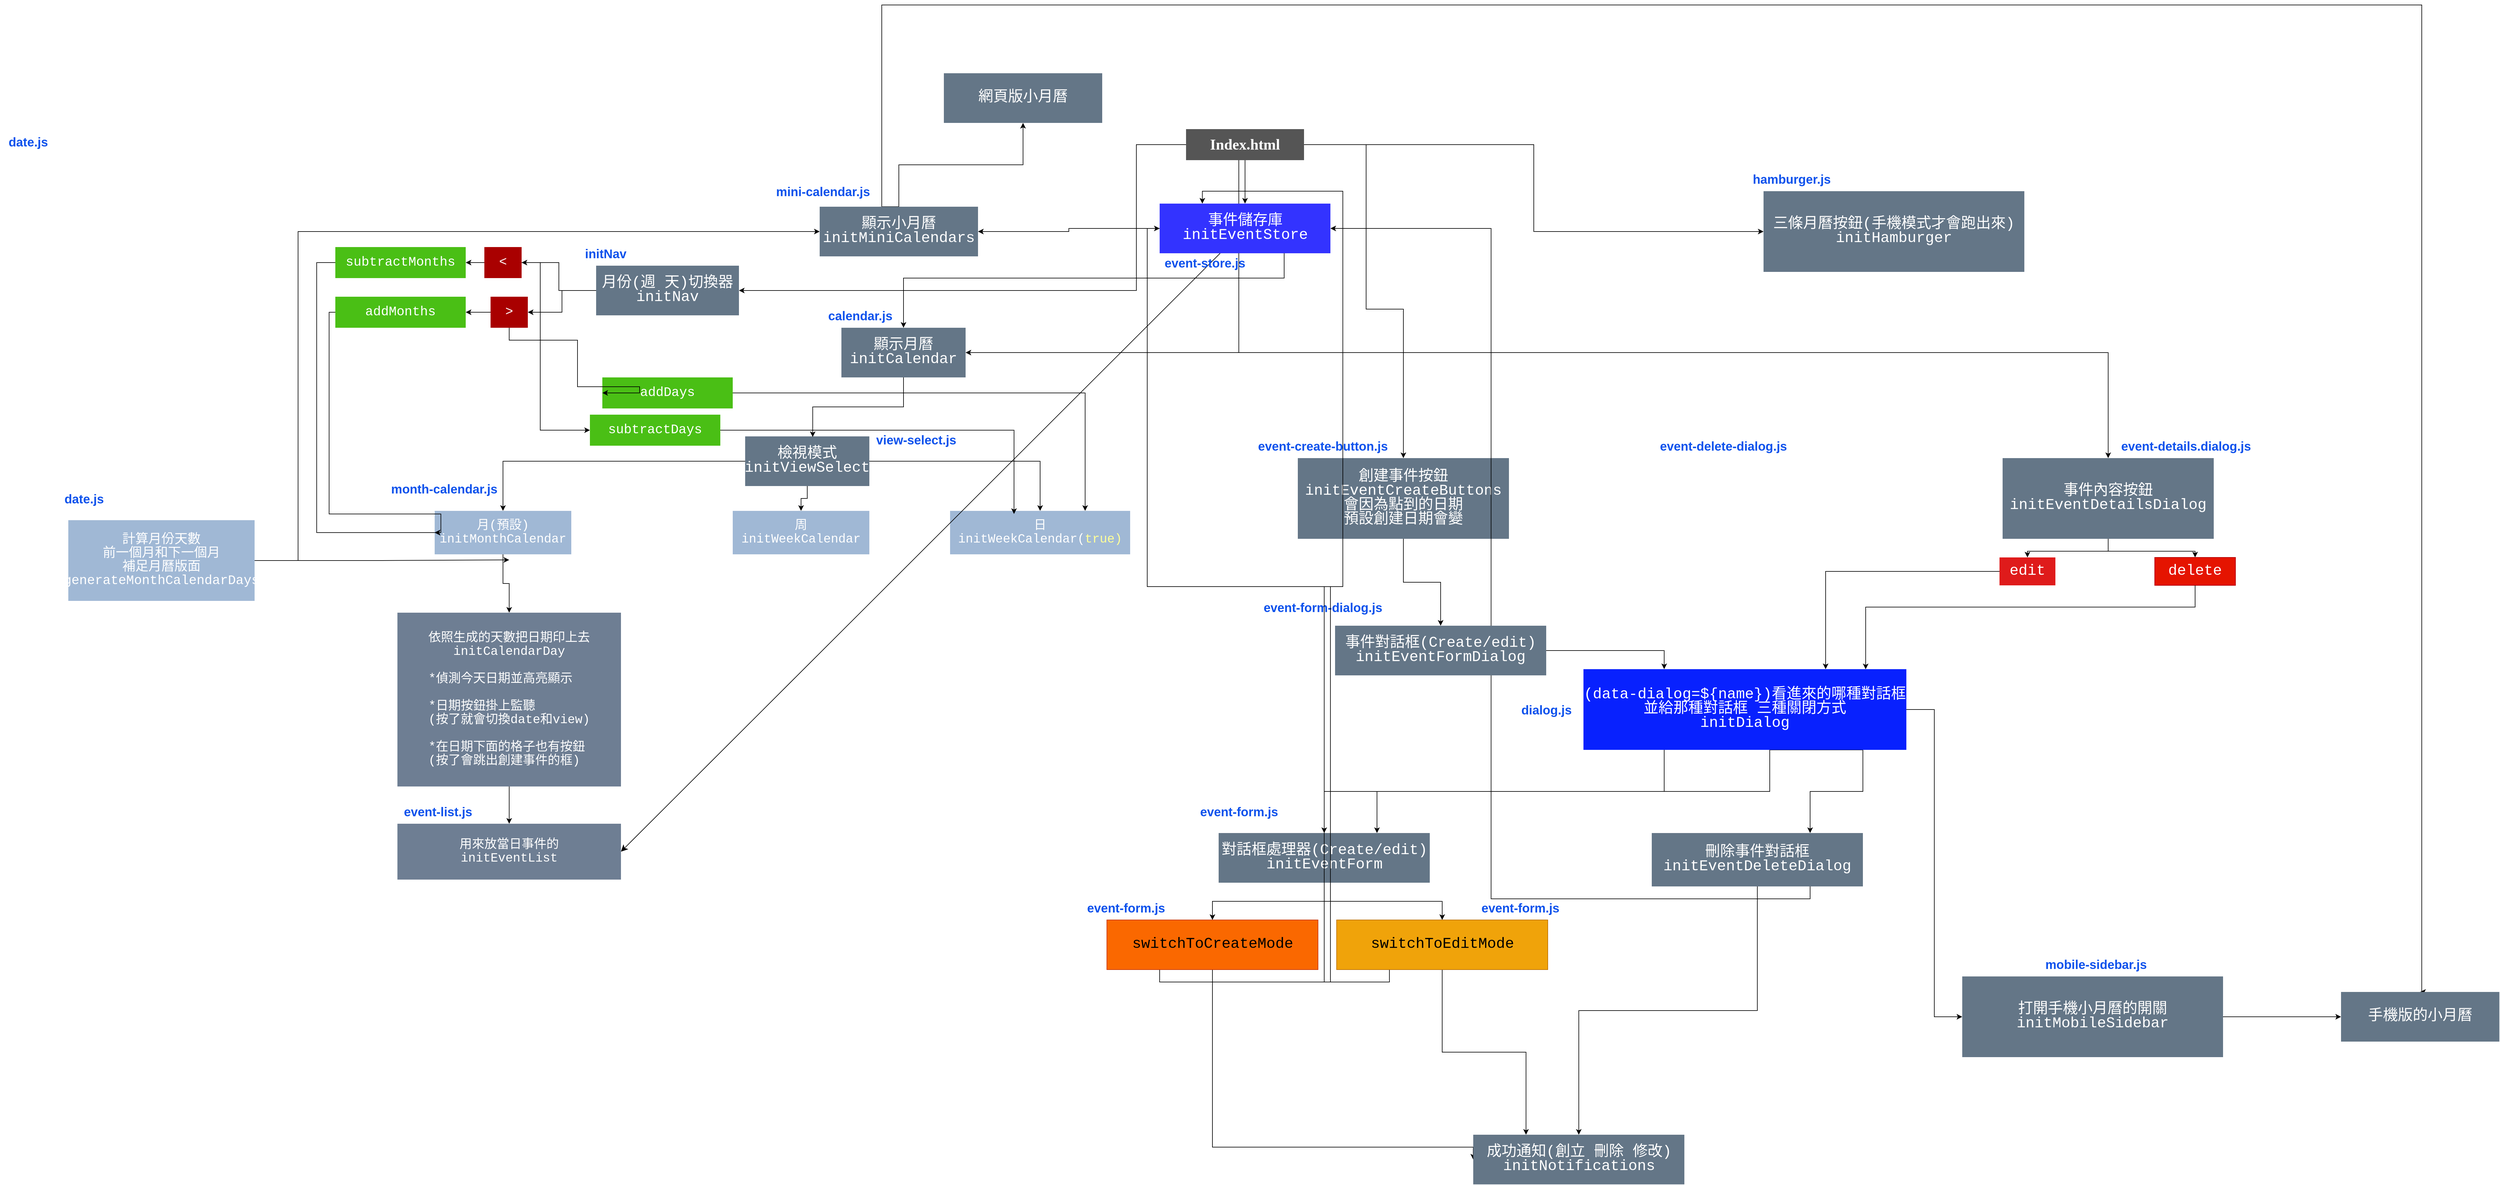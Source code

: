 <mxfile version="26.2.4">
  <diagram name="第 1 页" id="USlt-ebU2UT2KrD9safG">
    <mxGraphModel dx="7637" dy="4192" grid="1" gridSize="10" guides="1" tooltips="1" connect="1" arrows="1" fold="1" page="1" pageScale="1" pageWidth="827" pageHeight="1169" math="0" shadow="0">
      <root>
        <mxCell id="0" />
        <mxCell id="1" parent="0" />
        <mxCell id="z7_K39nhA1320Lir9eoi-64" style="edgeStyle=orthogonalEdgeStyle;rounded=0;orthogonalLoop=1;jettySize=auto;html=1;entryX=0;entryY=0.5;entryDx=0;entryDy=0;" parent="1" source="z7_K39nhA1320Lir9eoi-4" target="z7_K39nhA1320Lir9eoi-63" edge="1">
          <mxGeometry relative="1" as="geometry" />
        </mxCell>
        <mxCell id="dPhsNrsqLfpnpOiZeyZc-10" style="edgeStyle=orthogonalEdgeStyle;rounded=0;orthogonalLoop=1;jettySize=auto;html=1;entryX=1;entryY=0.5;entryDx=0;entryDy=0;" parent="1" source="z7_K39nhA1320Lir9eoi-4" target="z7_K39nhA1320Lir9eoi-5" edge="1">
          <mxGeometry relative="1" as="geometry">
            <Array as="points">
              <mxPoint x="405" y="320" />
            </Array>
          </mxGeometry>
        </mxCell>
        <mxCell id="dPhsNrsqLfpnpOiZeyZc-11" style="edgeStyle=orthogonalEdgeStyle;rounded=0;orthogonalLoop=1;jettySize=auto;html=1;entryX=0.5;entryY=0;entryDx=0;entryDy=0;" parent="1" source="z7_K39nhA1320Lir9eoi-4" target="z7_K39nhA1320Lir9eoi-32" edge="1">
          <mxGeometry relative="1" as="geometry">
            <Array as="points">
              <mxPoint x="610" y="-15" />
              <mxPoint x="610" y="250" />
              <mxPoint x="670" y="250" />
            </Array>
          </mxGeometry>
        </mxCell>
        <mxCell id="dPhsNrsqLfpnpOiZeyZc-13" style="edgeStyle=orthogonalEdgeStyle;rounded=0;orthogonalLoop=1;jettySize=auto;html=1;entryX=0.5;entryY=0;entryDx=0;entryDy=0;" parent="1" source="z7_K39nhA1320Lir9eoi-4" target="z7_K39nhA1320Lir9eoi-41" edge="1">
          <mxGeometry relative="1" as="geometry">
            <Array as="points">
              <mxPoint x="405" y="320" />
              <mxPoint x="1805" y="320" />
            </Array>
          </mxGeometry>
        </mxCell>
        <mxCell id="dPhsNrsqLfpnpOiZeyZc-17" style="edgeStyle=orthogonalEdgeStyle;rounded=0;orthogonalLoop=1;jettySize=auto;html=1;entryX=1;entryY=0.5;entryDx=0;entryDy=0;" parent="1" source="z7_K39nhA1320Lir9eoi-4" target="dPhsNrsqLfpnpOiZeyZc-15" edge="1">
          <mxGeometry relative="1" as="geometry">
            <Array as="points">
              <mxPoint x="240" y="-15" />
              <mxPoint x="240" y="220" />
            </Array>
          </mxGeometry>
        </mxCell>
        <mxCell id="dPhsNrsqLfpnpOiZeyZc-67" style="edgeStyle=orthogonalEdgeStyle;rounded=0;orthogonalLoop=1;jettySize=auto;html=1;entryX=0.5;entryY=0;entryDx=0;entryDy=0;" parent="1" source="z7_K39nhA1320Lir9eoi-4" target="dPhsNrsqLfpnpOiZeyZc-63" edge="1">
          <mxGeometry relative="1" as="geometry" />
        </mxCell>
        <mxCell id="z7_K39nhA1320Lir9eoi-4" value="&lt;h1&gt;&lt;font face=&quot;Verdana&quot;&gt;Index.html&lt;/font&gt;&lt;/h1&gt;" style="rounded=0;whiteSpace=wrap;html=1;fillColor=#555555;strokeColor=none;fontColor=#FFFFFF;" parent="1" vertex="1">
          <mxGeometry x="320" y="-40" width="190" height="50" as="geometry" />
        </mxCell>
        <mxCell id="z7_K39nhA1320Lir9eoi-5" value="&lt;div style=&quot;font-family: Consolas, &amp;quot;Courier New&amp;quot;, monospace; line-height: 19px; white-space: pre;&quot;&gt;&lt;span style=&quot;font-size: 24px;&quot;&gt;顯示月曆&lt;/span&gt;&lt;/div&gt;&lt;div style=&quot;font-family: Consolas, &amp;quot;Courier New&amp;quot;, monospace; line-height: 19px; white-space: pre;&quot;&gt;&lt;font style=&quot;color: rgb(255, 255, 255); font-size: 24px;&quot;&gt;initCalendar&lt;/font&gt;&lt;/div&gt;" style="rounded=0;whiteSpace=wrap;html=1;fillColor=#647687;strokeColor=none;fontColor=#ffffff;" parent="1" vertex="1">
          <mxGeometry x="-235" y="280" width="200" height="80" as="geometry" />
        </mxCell>
        <mxCell id="z7_K39nhA1320Lir9eoi-23" style="edgeStyle=orthogonalEdgeStyle;rounded=0;orthogonalLoop=1;jettySize=auto;html=1;entryX=0.5;entryY=0;entryDx=0;entryDy=0;" parent="1" source="z7_K39nhA1320Lir9eoi-7" target="z7_K39nhA1320Lir9eoi-21" edge="1">
          <mxGeometry relative="1" as="geometry">
            <mxPoint x="-830" y="779" as="targetPoint" />
          </mxGeometry>
        </mxCell>
        <mxCell id="z7_K39nhA1320Lir9eoi-7" value="&lt;div style=&quot;font-family: Consolas, &amp;quot;Courier New&amp;quot;, monospace; line-height: 19px; white-space: pre;&quot;&gt;&lt;font style=&quot;color: rgb(255, 255, 255); font-size: 20px;&quot;&gt;月(預設)&lt;/font&gt;&lt;/div&gt;&lt;div style=&quot;font-family: Consolas, &amp;quot;Courier New&amp;quot;, monospace; line-height: 19px; white-space: pre;&quot;&gt;&lt;div style=&quot;line-height: 19px;&quot;&gt;&lt;font style=&quot;color: rgb(255, 255, 255); font-size: 20px;&quot;&gt;initMonthCalendar&lt;/font&gt;&lt;/div&gt;&lt;/div&gt;" style="rounded=0;whiteSpace=wrap;html=1;fillColor=#A0B8D5;strokeColor=none;fontColor=#ffffff;strokeWidth=1;" parent="1" vertex="1">
          <mxGeometry x="-890" y="575" width="220" height="70" as="geometry" />
        </mxCell>
        <mxCell id="z7_K39nhA1320Lir9eoi-10" value="&lt;div style=&quot;font-family: Consolas, &amp;quot;Courier New&amp;quot;, monospace; line-height: 19px; white-space: pre;&quot;&gt;&lt;font style=&quot;font-size: 20px;&quot;&gt;周&lt;/font&gt;&lt;/div&gt;&lt;div style=&quot;font-family: Consolas, &amp;quot;Courier New&amp;quot;, monospace; line-height: 19px; white-space: pre;&quot;&gt;&lt;div style=&quot;line-height: 19px;&quot;&gt;&lt;div style=&quot;line-height: 19px;&quot;&gt;&lt;font style=&quot;color: rgb(255, 255, 255); font-size: 20px;&quot;&gt;initWeekCalendar&lt;/font&gt;&lt;/div&gt;&lt;/div&gt;&lt;/div&gt;" style="rounded=0;whiteSpace=wrap;html=1;fillColor=#A0B8D5;strokeColor=none;fontColor=#ffffff;strokeWidth=1;" parent="1" vertex="1">
          <mxGeometry x="-410" y="575" width="220" height="70" as="geometry" />
        </mxCell>
        <mxCell id="z7_K39nhA1320Lir9eoi-13" value="&lt;div style=&quot;font-family: Consolas, &amp;quot;Courier New&amp;quot;, monospace; line-height: 19px; white-space: pre;&quot;&gt;&lt;font style=&quot;font-size: 20px;&quot;&gt;日&lt;/font&gt;&lt;/div&gt;&lt;div style=&quot;font-family: Consolas, &amp;quot;Courier New&amp;quot;, monospace; line-height: 19px; white-space: pre;&quot;&gt;&lt;div style=&quot;line-height: 19px;&quot;&gt;&lt;div style=&quot;line-height: 19px;&quot;&gt;&lt;font style=&quot;font-size: 20px;&quot;&gt;&lt;font style=&quot;color: rgb(255, 255, 255);&quot;&gt;initWeekCalendar(&lt;/font&gt;&lt;font style=&quot;color: rgb(255, 255, 153);&quot;&gt;true)&lt;/font&gt;&lt;/font&gt;&lt;/div&gt;&lt;/div&gt;&lt;/div&gt;" style="rounded=0;whiteSpace=wrap;html=1;fillColor=#A0B8D5;strokeColor=none;fontColor=#ffffff;strokeWidth=1;" parent="1" vertex="1">
          <mxGeometry x="-60" y="575" width="290" height="70" as="geometry" />
        </mxCell>
        <mxCell id="z7_K39nhA1320Lir9eoi-30" style="edgeStyle=orthogonalEdgeStyle;rounded=0;orthogonalLoop=1;jettySize=auto;html=1;entryX=0.5;entryY=0;entryDx=0;entryDy=0;" parent="1" source="z7_K39nhA1320Lir9eoi-21" target="z7_K39nhA1320Lir9eoi-29" edge="1">
          <mxGeometry relative="1" as="geometry" />
        </mxCell>
        <mxCell id="z7_K39nhA1320Lir9eoi-21" value="&lt;div style=&quot;font-family: Consolas, &amp;quot;Courier New&amp;quot;, monospace; line-height: 19px; white-space: pre;&quot;&gt;&lt;div style=&quot;line-height: 19px;&quot;&gt;&lt;font style=&quot;font-size: 20px; color: rgb(255, 255, 255);&quot;&gt;依照生成的天數把日期印上去&lt;/font&gt;&lt;/div&gt;&lt;div style=&quot;line-height: 19px;&quot;&gt;&lt;div style=&quot;line-height: 19px;&quot;&gt;&lt;span&gt;&lt;font style=&quot;font-size: 20px; color: rgb(255, 255, 255);&quot;&gt;initCalendarDay&lt;/font&gt;&lt;/span&gt;&lt;/div&gt;&lt;div style=&quot;line-height: 19px;&quot;&gt;&lt;span&gt;&lt;font style=&quot;font-size: 20px; color: rgb(255, 255, 255);&quot;&gt;&lt;br&gt;&lt;/font&gt;&lt;/span&gt;&lt;/div&gt;&lt;div style=&quot;text-align: left; line-height: 19px;&quot;&gt;&lt;span&gt;&lt;font style=&quot;font-size: 20px; color: rgb(255, 255, 255);&quot;&gt;&lt;font&gt;*偵測今天日期並高亮&lt;/font&gt;&lt;span&gt;顯示&lt;/span&gt;&lt;/font&gt;&lt;/span&gt;&lt;/div&gt;&lt;div style=&quot;text-align: left; line-height: 19px;&quot;&gt;&lt;font style=&quot;font-size: 20px; color: rgb(255, 255, 255);&quot;&gt;&lt;span&gt;&lt;br&gt;&lt;/span&gt;&lt;/font&gt;&lt;/div&gt;&lt;div style=&quot;text-align: left; line-height: 19px;&quot;&gt;&lt;font style=&quot;font-size: 20px; color: rgb(255, 255, 255);&quot;&gt;&lt;span&gt;*&lt;/span&gt;日期按鈕掛上監聽&lt;/font&gt;&lt;/div&gt;&lt;div style=&quot;text-align: left; line-height: 19px;&quot;&gt;&lt;font style=&quot;font-size: 20px; color: rgb(255, 255, 255);&quot;&gt;(按了就會切換date和view)&lt;/font&gt;&lt;/div&gt;&lt;div style=&quot;text-align: left; line-height: 19px;&quot;&gt;&lt;font style=&quot;font-size: 20px; color: rgb(255, 255, 255);&quot;&gt;&lt;br&gt;&lt;/font&gt;&lt;/div&gt;&lt;div style=&quot;text-align: left; line-height: 19px;&quot;&gt;&lt;font style=&quot;font-size: 20px; color: rgb(255, 255, 255);&quot;&gt;*在日期下面的格子也有按鈕&lt;br/&gt;(按了會跳出創建事件的框)&lt;/font&gt;&lt;/div&gt;&lt;/div&gt;&lt;/div&gt;" style="rounded=0;whiteSpace=wrap;html=1;fillColor=#6E7E93;strokeColor=none;fontColor=#ffffff;strokeWidth=1;" parent="1" vertex="1">
          <mxGeometry x="-950" y="739" width="360" height="280" as="geometry" />
        </mxCell>
        <mxCell id="z7_K39nhA1320Lir9eoi-27" style="edgeStyle=orthogonalEdgeStyle;rounded=0;orthogonalLoop=1;jettySize=auto;html=1;" parent="1" source="z7_K39nhA1320Lir9eoi-24" edge="1">
          <mxGeometry relative="1" as="geometry">
            <mxPoint x="-770" y="654" as="targetPoint" />
          </mxGeometry>
        </mxCell>
        <mxCell id="z7_K39nhA1320Lir9eoi-66" style="edgeStyle=orthogonalEdgeStyle;rounded=0;orthogonalLoop=1;jettySize=auto;html=1;entryX=0;entryY=0.5;entryDx=0;entryDy=0;" parent="1" source="z7_K39nhA1320Lir9eoi-24" target="z7_K39nhA1320Lir9eoi-65" edge="1">
          <mxGeometry relative="1" as="geometry">
            <Array as="points">
              <mxPoint x="-1110" y="125" />
            </Array>
          </mxGeometry>
        </mxCell>
        <mxCell id="z7_K39nhA1320Lir9eoi-24" value="&lt;div style=&quot;line-height: 19px; white-space: pre; font-family: Consolas, &amp;quot;Courier New&amp;quot;, monospace;&quot;&gt;&lt;font style=&quot;font-size: 21px;&quot;&gt;計算月份天數&lt;/font&gt;&lt;/div&gt;&lt;div style=&quot;line-height: 19px; white-space: pre; font-family: Consolas, &amp;quot;Courier New&amp;quot;, monospace;&quot;&gt;&lt;font style=&quot;font-size: 21px;&quot;&gt;前一個月和下一個月&lt;/font&gt;&lt;/div&gt;&lt;div style=&quot;line-height: 19px; white-space: pre; font-family: Consolas, &amp;quot;Courier New&amp;quot;, monospace;&quot;&gt;&lt;font style=&quot;font-size: 21px;&quot;&gt;補足月曆版面&lt;/font&gt;&lt;/div&gt;&lt;div style=&quot;line-height: 19px;&quot;&gt;&lt;div style=&quot;line-height: 19px;&quot;&gt;&lt;font style=&quot;font-size: 21px;&quot; face=&quot;Consolas, Courier New, monospace&quot;&gt;&lt;span style=&quot;white-space: pre;&quot;&gt;generateMonthCalendarDays&lt;/span&gt;&lt;/font&gt;&lt;/div&gt;&lt;/div&gt;" style="rounded=0;whiteSpace=wrap;html=1;fillColor=#A0B8D5;strokeColor=none;fontColor=#ffffff;strokeWidth=1;" parent="1" vertex="1">
          <mxGeometry x="-1480" y="590" width="300" height="130" as="geometry" />
        </mxCell>
        <mxCell id="z7_K39nhA1320Lir9eoi-25" value="&lt;span style=&quot;font-size: 20px;&quot;&gt;&lt;b&gt;calendar.js&lt;/b&gt;&lt;/span&gt;" style="text;html=1;align=center;verticalAlign=middle;resizable=0;points=[];autosize=1;strokeColor=none;fillColor=none;fontColor=#0E52EC;" parent="1" vertex="1">
          <mxGeometry x="-270" y="240" width="130" height="40" as="geometry" />
        </mxCell>
        <mxCell id="z7_K39nhA1320Lir9eoi-26" value="&lt;span style=&quot;font-size: 20px;&quot;&gt;&lt;b&gt;month-calendar.js&lt;/b&gt;&lt;/span&gt;" style="text;html=1;align=center;verticalAlign=middle;resizable=0;points=[];autosize=1;strokeColor=none;fillColor=none;fontColor=#0E52EC;" parent="1" vertex="1">
          <mxGeometry x="-970" y="519" width="190" height="40" as="geometry" />
        </mxCell>
        <mxCell id="z7_K39nhA1320Lir9eoi-28" value="&lt;span style=&quot;font-size: 20px;&quot;&gt;&lt;b&gt;date.js&lt;/b&gt;&lt;/span&gt;" style="text;html=1;align=center;verticalAlign=middle;resizable=0;points=[];autosize=1;strokeColor=none;fillColor=none;fontColor=#0E52EC;" parent="1" vertex="1">
          <mxGeometry x="-1500" y="535" width="90" height="40" as="geometry" />
        </mxCell>
        <mxCell id="z7_K39nhA1320Lir9eoi-29" value="&lt;div style=&quot;line-height: 19px;&quot;&gt;&lt;div style=&quot;line-height: 19px;&quot;&gt;&lt;font face=&quot;Consolas, Courier New, monospace&quot;&gt;&lt;span style=&quot;font-size: 20px; white-space: pre;&quot;&gt;用來放當日事件的&lt;/span&gt;&lt;/font&gt;&lt;/div&gt;&lt;div style=&quot;line-height: 19px;&quot;&gt;&lt;font face=&quot;Consolas, Courier New, monospace&quot;&gt;&lt;span style=&quot;font-size: 20px; white-space: pre;&quot;&gt;initEventList&lt;/span&gt;&lt;/font&gt;&lt;/div&gt;&lt;/div&gt;" style="rounded=0;whiteSpace=wrap;html=1;fillColor=#6E7E93;strokeColor=none;fontColor=#ffffff;strokeWidth=1;" parent="1" vertex="1">
          <mxGeometry x="-950" y="1079" width="360" height="90" as="geometry" />
        </mxCell>
        <mxCell id="z7_K39nhA1320Lir9eoi-31" value="&lt;span style=&quot;font-size: 20px;&quot;&gt;&lt;b&gt;event-list.js&lt;/b&gt;&lt;/span&gt;" style="text;html=1;align=center;verticalAlign=middle;resizable=0;points=[];autosize=1;strokeColor=none;fillColor=none;fontColor=#0E52EC;" parent="1" vertex="1">
          <mxGeometry x="-950" y="1039" width="130" height="40" as="geometry" />
        </mxCell>
        <mxCell id="dPhsNrsqLfpnpOiZeyZc-50" style="edgeStyle=orthogonalEdgeStyle;rounded=0;orthogonalLoop=1;jettySize=auto;html=1;entryX=0.5;entryY=0;entryDx=0;entryDy=0;" parent="1" source="z7_K39nhA1320Lir9eoi-32" target="z7_K39nhA1320Lir9eoi-44" edge="1">
          <mxGeometry relative="1" as="geometry" />
        </mxCell>
        <mxCell id="z7_K39nhA1320Lir9eoi-32" value="&lt;div style=&quot;font-family: Consolas, &amp;quot;Courier New&amp;quot;, monospace; line-height: 19px; white-space: pre;&quot;&gt;&lt;span style=&quot;font-size: 24px;&quot;&gt;創建事件按鈕&lt;/span&gt;&lt;/div&gt;&lt;div style=&quot;font-family: Consolas, &amp;quot;Courier New&amp;quot;, monospace; line-height: 19px; white-space: pre;&quot;&gt;&lt;font style=&quot;color: rgb(255, 255, 255); font-size: 24px;&quot;&gt;initEventCreateButtons&lt;/font&gt;&lt;/div&gt;&lt;div style=&quot;font-family: Consolas, &amp;quot;Courier New&amp;quot;, monospace; line-height: 19px; white-space: pre;&quot;&gt;&lt;span style=&quot;font-size: 24px;&quot;&gt;會因為點到的日期&lt;/span&gt;&lt;/div&gt;&lt;div style=&quot;font-family: Consolas, &amp;quot;Courier New&amp;quot;, monospace; line-height: 19px; white-space: pre;&quot;&gt;&lt;span style=&quot;font-size: 24px;&quot;&gt;預設創建日期會變&lt;/span&gt;&lt;/div&gt;" style="rounded=0;whiteSpace=wrap;html=1;fillColor=#647687;strokeColor=none;fontColor=#ffffff;" parent="1" vertex="1">
          <mxGeometry x="500" y="490" width="340" height="130" as="geometry" />
        </mxCell>
        <mxCell id="dPhsNrsqLfpnpOiZeyZc-60" style="edgeStyle=orthogonalEdgeStyle;rounded=0;orthogonalLoop=1;jettySize=auto;html=1;entryX=0.5;entryY=0;entryDx=0;entryDy=0;" parent="1" source="z7_K39nhA1320Lir9eoi-34" target="dPhsNrsqLfpnpOiZeyZc-39" edge="1">
          <mxGeometry relative="1" as="geometry" />
        </mxCell>
        <mxCell id="dPhsNrsqLfpnpOiZeyZc-64" style="edgeStyle=orthogonalEdgeStyle;rounded=0;orthogonalLoop=1;jettySize=auto;html=1;exitX=0.75;exitY=1;exitDx=0;exitDy=0;entryX=1;entryY=0.5;entryDx=0;entryDy=0;" parent="1" source="z7_K39nhA1320Lir9eoi-34" target="dPhsNrsqLfpnpOiZeyZc-63" edge="1">
          <mxGeometry relative="1" as="geometry" />
        </mxCell>
        <mxCell id="z7_K39nhA1320Lir9eoi-34" value="&lt;div style=&quot;font-family: Consolas, &amp;quot;Courier New&amp;quot;, monospace; line-height: 19px; white-space: pre;&quot;&gt;&lt;span style=&quot;font-size: 24px;&quot;&gt;刪除事件對話框&lt;/span&gt;&lt;/div&gt;&lt;div style=&quot;font-family: Consolas, &amp;quot;Courier New&amp;quot;, monospace; line-height: 19px; white-space: pre;&quot;&gt;&lt;font style=&quot;color: rgb(255, 255, 255); font-size: 24px;&quot;&gt;initEventDeleteDialog&lt;/font&gt;&lt;/div&gt;" style="rounded=0;whiteSpace=wrap;html=1;fillColor=#647687;strokeColor=none;fontColor=#ffffff;" parent="1" vertex="1">
          <mxGeometry x="1070" y="1094" width="340" height="86" as="geometry" />
        </mxCell>
        <mxCell id="dPhsNrsqLfpnpOiZeyZc-8" style="edgeStyle=orthogonalEdgeStyle;rounded=0;orthogonalLoop=1;jettySize=auto;html=1;entryX=0;entryY=0.5;entryDx=0;entryDy=0;" parent="1" source="z7_K39nhA1320Lir9eoi-37" target="dPhsNrsqLfpnpOiZeyZc-7" edge="1">
          <mxGeometry relative="1" as="geometry" />
        </mxCell>
        <mxCell id="dPhsNrsqLfpnpOiZeyZc-52" style="edgeStyle=orthogonalEdgeStyle;rounded=0;orthogonalLoop=1;jettySize=auto;html=1;exitX=0.25;exitY=1;exitDx=0;exitDy=0;entryX=0.5;entryY=0;entryDx=0;entryDy=0;" parent="1" source="z7_K39nhA1320Lir9eoi-37" target="z7_K39nhA1320Lir9eoi-54" edge="1">
          <mxGeometry relative="1" as="geometry" />
        </mxCell>
        <mxCell id="dPhsNrsqLfpnpOiZeyZc-58" style="edgeStyle=orthogonalEdgeStyle;rounded=0;orthogonalLoop=1;jettySize=auto;html=1;exitX=0.75;exitY=1;exitDx=0;exitDy=0;entryX=0.75;entryY=0;entryDx=0;entryDy=0;" parent="1" source="z7_K39nhA1320Lir9eoi-37" target="z7_K39nhA1320Lir9eoi-34" edge="1">
          <mxGeometry relative="1" as="geometry">
            <Array as="points">
              <mxPoint x="1410" y="960" />
              <mxPoint x="1410" y="1027" />
              <mxPoint x="1325" y="1027" />
            </Array>
          </mxGeometry>
        </mxCell>
        <mxCell id="dPhsNrsqLfpnpOiZeyZc-59" style="edgeStyle=orthogonalEdgeStyle;rounded=0;orthogonalLoop=1;jettySize=auto;html=1;exitX=0.75;exitY=1;exitDx=0;exitDy=0;entryX=0.75;entryY=0;entryDx=0;entryDy=0;" parent="1" source="z7_K39nhA1320Lir9eoi-37" target="z7_K39nhA1320Lir9eoi-54" edge="1">
          <mxGeometry relative="1" as="geometry">
            <Array as="points">
              <mxPoint x="1260" y="960" />
              <mxPoint x="1260" y="1027" />
              <mxPoint x="628" y="1027" />
            </Array>
          </mxGeometry>
        </mxCell>
        <mxCell id="z7_K39nhA1320Lir9eoi-37" value="&lt;div style=&quot;line-height: 19px;&quot;&gt;&lt;font face=&quot;Consolas, Courier New, monospace&quot;&gt;&lt;span style=&quot;font-size: 24px; white-space: pre;&quot;&gt;(data-dialog=${name})看進來的哪種對話框&lt;/span&gt;&lt;/font&gt;&lt;br&gt;&lt;font face=&quot;Consolas, Courier New, monospace&quot;&gt;&lt;span style=&quot;font-size: 24px; white-space: pre;&quot;&gt;並給那種對話框 三種關閉方式&lt;/span&gt;&lt;/font&gt;&lt;/div&gt;&lt;div style=&quot;font-family: Consolas, &amp;quot;Courier New&amp;quot;, monospace; line-height: 19px; white-space: pre;&quot;&gt;&lt;font style=&quot;color: rgb(255, 255, 255); font-size: 24px;&quot;&gt;initDialog&lt;/font&gt;&lt;/div&gt;" style="rounded=0;whiteSpace=wrap;html=1;fillColor=#0821FE;strokeColor=none;fontColor=#ffffff;" parent="1" vertex="1">
          <mxGeometry x="960" y="830" width="520" height="130" as="geometry" />
        </mxCell>
        <mxCell id="z7_K39nhA1320Lir9eoi-38" value="&lt;span style=&quot;font-size: 20px;&quot;&gt;&lt;b&gt;dialog.js&lt;/b&gt;&lt;/span&gt;" style="text;html=1;align=center;verticalAlign=middle;resizable=0;points=[];autosize=1;strokeColor=none;fillColor=none;fontColor=#0E52EC;" parent="1" vertex="1">
          <mxGeometry x="850" y="875" width="100" height="40" as="geometry" />
        </mxCell>
        <mxCell id="z7_K39nhA1320Lir9eoi-39" value="&lt;span style=&quot;font-size: 20px;&quot;&gt;&lt;b&gt;event-delete-dialog.js&lt;/b&gt;&lt;/span&gt;" style="text;html=1;align=center;verticalAlign=middle;resizable=0;points=[];autosize=1;strokeColor=none;fillColor=none;fontColor=#0E52EC;" parent="1" vertex="1">
          <mxGeometry x="1070" y="450" width="230" height="40" as="geometry" />
        </mxCell>
        <mxCell id="z7_K39nhA1320Lir9eoi-40" value="&lt;span style=&quot;font-size: 20px;&quot;&gt;&lt;b&gt;event-create-button.js&lt;/b&gt;&lt;/span&gt;" style="text;html=1;align=center;verticalAlign=middle;resizable=0;points=[];autosize=1;strokeColor=none;fillColor=none;fontColor=#0E52EC;" parent="1" vertex="1">
          <mxGeometry x="425" y="450" width="230" height="40" as="geometry" />
        </mxCell>
        <mxCell id="z7_K39nhA1320Lir9eoi-50" style="edgeStyle=orthogonalEdgeStyle;rounded=0;orthogonalLoop=1;jettySize=auto;html=1;entryX=0.5;entryY=0;entryDx=0;entryDy=0;" parent="1" source="z7_K39nhA1320Lir9eoi-41" target="z7_K39nhA1320Lir9eoi-48" edge="1">
          <mxGeometry relative="1" as="geometry">
            <mxPoint x="1530" y="650" as="targetPoint" />
          </mxGeometry>
        </mxCell>
        <mxCell id="z7_K39nhA1320Lir9eoi-51" style="edgeStyle=orthogonalEdgeStyle;rounded=0;orthogonalLoop=1;jettySize=auto;html=1;entryX=0.5;entryY=0;entryDx=0;entryDy=0;" parent="1" source="z7_K39nhA1320Lir9eoi-41" target="z7_K39nhA1320Lir9eoi-49" edge="1">
          <mxGeometry relative="1" as="geometry" />
        </mxCell>
        <mxCell id="z7_K39nhA1320Lir9eoi-41" value="&lt;div style=&quot;font-family: Consolas, &amp;quot;Courier New&amp;quot;, monospace; line-height: 19px; white-space: pre;&quot;&gt;&lt;span style=&quot;font-size: 24px;&quot;&gt;事件內容按鈕&lt;/span&gt;&lt;/div&gt;&lt;div style=&quot;font-family: Consolas, &amp;quot;Courier New&amp;quot;, monospace; line-height: 19px; white-space: pre;&quot;&gt;&lt;font style=&quot;color: rgb(255, 255, 255); font-size: 24px;&quot;&gt;initEventDetailsDialog&lt;/font&gt;&lt;/div&gt;" style="rounded=0;whiteSpace=wrap;html=1;fillColor=#647687;strokeColor=none;fontColor=#ffffff;" parent="1" vertex="1">
          <mxGeometry x="1635" y="490" width="340" height="130" as="geometry" />
        </mxCell>
        <mxCell id="z7_K39nhA1320Lir9eoi-42" value="&lt;span style=&quot;font-size: 20px;&quot;&gt;&lt;b&gt;event-details.dialog.js&lt;/b&gt;&lt;/span&gt;" style="text;html=1;align=center;verticalAlign=middle;resizable=0;points=[];autosize=1;strokeColor=none;fillColor=none;fontColor=#0E52EC;" parent="1" vertex="1">
          <mxGeometry x="1815" y="450" width="230" height="40" as="geometry" />
        </mxCell>
        <mxCell id="z7_K39nhA1320Lir9eoi-46" value="&lt;span style=&quot;font-size: 20px;&quot;&gt;&lt;b&gt;event-form-dialog.js&lt;/b&gt;&lt;/span&gt;" style="text;html=1;align=center;verticalAlign=middle;resizable=0;points=[];autosize=1;strokeColor=none;fillColor=none;fontColor=#0E52EC;" parent="1" vertex="1">
          <mxGeometry x="435" y="710" width="210" height="40" as="geometry" />
        </mxCell>
        <mxCell id="dPhsNrsqLfpnpOiZeyZc-54" style="edgeStyle=orthogonalEdgeStyle;rounded=0;orthogonalLoop=1;jettySize=auto;html=1;entryX=0.75;entryY=0;entryDx=0;entryDy=0;" parent="1" source="z7_K39nhA1320Lir9eoi-48" target="z7_K39nhA1320Lir9eoi-37" edge="1">
          <mxGeometry relative="1" as="geometry" />
        </mxCell>
        <mxCell id="z7_K39nhA1320Lir9eoi-48" value="&lt;div style=&quot;font-family: Consolas, &amp;quot;Courier New&amp;quot;, monospace; line-height: 19px; white-space: pre;&quot;&gt;&lt;span style=&quot;font-size: 24px;&quot;&gt;edit&lt;/span&gt;&lt;/div&gt;" style="rounded=0;whiteSpace=wrap;html=1;fillColor=#DF1B1B;strokeColor=none;fontColor=#ffffff;" parent="1" vertex="1">
          <mxGeometry x="1630" y="650" width="90" height="45" as="geometry" />
        </mxCell>
        <mxCell id="z7_K39nhA1320Lir9eoi-49" value="&lt;div style=&quot;font-family: Consolas, &amp;quot;Courier New&amp;quot;, monospace; line-height: 19px; white-space: pre;&quot;&gt;&lt;span style=&quot;font-size: 24px;&quot;&gt;delete&lt;/span&gt;&lt;/div&gt;" style="rounded=0;whiteSpace=wrap;html=1;fillColor=#e51400;strokeColor=#B20000;fontColor=#ffffff;" parent="1" vertex="1">
          <mxGeometry x="1880" y="650" width="130" height="45" as="geometry" />
        </mxCell>
        <mxCell id="z7_K39nhA1320Lir9eoi-59" style="edgeStyle=orthogonalEdgeStyle;rounded=0;orthogonalLoop=1;jettySize=auto;html=1;entryX=0.5;entryY=0;entryDx=0;entryDy=0;" parent="1" source="z7_K39nhA1320Lir9eoi-54" target="z7_K39nhA1320Lir9eoi-57" edge="1">
          <mxGeometry relative="1" as="geometry" />
        </mxCell>
        <mxCell id="z7_K39nhA1320Lir9eoi-60" style="edgeStyle=orthogonalEdgeStyle;rounded=0;orthogonalLoop=1;jettySize=auto;html=1;entryX=0.5;entryY=0;entryDx=0;entryDy=0;" parent="1" source="z7_K39nhA1320Lir9eoi-54" target="z7_K39nhA1320Lir9eoi-58" edge="1">
          <mxGeometry relative="1" as="geometry" />
        </mxCell>
        <mxCell id="z7_K39nhA1320Lir9eoi-54" value="&lt;div style=&quot;font-family: Consolas, &amp;quot;Courier New&amp;quot;, monospace; line-height: 19px; white-space: pre;&quot;&gt;&lt;span style=&quot;font-size: 24px;&quot;&gt;對話框處理器&lt;/span&gt;&lt;span style=&quot;font-size: 24px; background-color: transparent; color: light-dark(rgb(255, 255, 255), rgb(18, 18, 18));&quot;&gt;(Create/edit)&lt;/span&gt;&lt;/div&gt;&lt;div style=&quot;font-family: Consolas, &amp;quot;Courier New&amp;quot;, monospace; line-height: 19px; white-space: pre;&quot;&gt;&lt;font style=&quot;color: rgb(255, 255, 255); font-size: 24px;&quot;&gt;initEventForm&lt;/font&gt;&lt;/div&gt;" style="rounded=0;whiteSpace=wrap;html=1;fillColor=#647687;strokeColor=none;fontColor=#ffffff;" parent="1" vertex="1">
          <mxGeometry x="372.5" y="1094" width="340" height="80" as="geometry" />
        </mxCell>
        <mxCell id="z7_K39nhA1320Lir9eoi-55" value="&lt;span style=&quot;font-size: 20px;&quot;&gt;&lt;b&gt;event-form.js&lt;/b&gt;&lt;/span&gt;" style="text;html=1;align=center;verticalAlign=middle;resizable=0;points=[];autosize=1;strokeColor=none;fillColor=none;fontColor=#0E52EC;" parent="1" vertex="1">
          <mxGeometry x="330" y="1039" width="150" height="40" as="geometry" />
        </mxCell>
        <mxCell id="dPhsNrsqLfpnpOiZeyZc-62" style="edgeStyle=orthogonalEdgeStyle;rounded=0;orthogonalLoop=1;jettySize=auto;html=1;entryX=0;entryY=0.5;entryDx=0;entryDy=0;" parent="1" source="z7_K39nhA1320Lir9eoi-57" target="dPhsNrsqLfpnpOiZeyZc-39" edge="1">
          <mxGeometry relative="1" as="geometry">
            <Array as="points">
              <mxPoint x="362" y="1600" />
            </Array>
          </mxGeometry>
        </mxCell>
        <mxCell id="dPhsNrsqLfpnpOiZeyZc-65" style="edgeStyle=orthogonalEdgeStyle;rounded=0;orthogonalLoop=1;jettySize=auto;html=1;exitX=0.25;exitY=1;exitDx=0;exitDy=0;entryX=0;entryY=0.5;entryDx=0;entryDy=0;" parent="1" source="z7_K39nhA1320Lir9eoi-57" target="dPhsNrsqLfpnpOiZeyZc-63" edge="1">
          <mxGeometry relative="1" as="geometry" />
        </mxCell>
        <mxCell id="z7_K39nhA1320Lir9eoi-57" value="&lt;div style=&quot;line-height: 19px;&quot;&gt;&lt;font face=&quot;Consolas, Courier New, monospace&quot;&gt;&lt;span style=&quot;font-size: 24px; white-space: pre;&quot;&gt;switchToCreateMode&lt;/span&gt;&lt;/font&gt;&lt;/div&gt;" style="rounded=0;whiteSpace=wrap;html=1;fillColor=#fa6800;strokeColor=#C73500;fontColor=#000000;" parent="1" vertex="1">
          <mxGeometry x="192.5" y="1234" width="340" height="80" as="geometry" />
        </mxCell>
        <mxCell id="dPhsNrsqLfpnpOiZeyZc-61" style="edgeStyle=orthogonalEdgeStyle;rounded=0;orthogonalLoop=1;jettySize=auto;html=1;entryX=0.25;entryY=0;entryDx=0;entryDy=0;" parent="1" source="z7_K39nhA1320Lir9eoi-58" target="dPhsNrsqLfpnpOiZeyZc-39" edge="1">
          <mxGeometry relative="1" as="geometry" />
        </mxCell>
        <mxCell id="dPhsNrsqLfpnpOiZeyZc-66" style="edgeStyle=orthogonalEdgeStyle;rounded=0;orthogonalLoop=1;jettySize=auto;html=1;exitX=0.25;exitY=1;exitDx=0;exitDy=0;entryX=0.25;entryY=0;entryDx=0;entryDy=0;" parent="1" source="z7_K39nhA1320Lir9eoi-58" target="dPhsNrsqLfpnpOiZeyZc-63" edge="1">
          <mxGeometry relative="1" as="geometry" />
        </mxCell>
        <mxCell id="z7_K39nhA1320Lir9eoi-58" value="&lt;div style=&quot;line-height: 19px;&quot;&gt;&lt;font face=&quot;Consolas, Courier New, monospace&quot;&gt;&lt;span style=&quot;font-size: 24px; white-space: pre;&quot;&gt;switchToEditMode&lt;/span&gt;&lt;/font&gt;&lt;/div&gt;" style="rounded=0;whiteSpace=wrap;html=1;fillColor=#f0a30a;strokeColor=#BD7000;fontColor=#000000;" parent="1" vertex="1">
          <mxGeometry x="562.5" y="1234" width="340" height="80" as="geometry" />
        </mxCell>
        <mxCell id="z7_K39nhA1320Lir9eoi-61" value="&lt;span style=&quot;font-size: 20px;&quot;&gt;&lt;b&gt;event-form.js&lt;/b&gt;&lt;/span&gt;" style="text;html=1;align=center;verticalAlign=middle;resizable=0;points=[];autosize=1;strokeColor=none;fillColor=none;fontColor=#0E52EC;" parent="1" vertex="1">
          <mxGeometry x="147.5" y="1194" width="150" height="40" as="geometry" />
        </mxCell>
        <mxCell id="z7_K39nhA1320Lir9eoi-62" value="&lt;span style=&quot;font-size: 20px;&quot;&gt;&lt;b&gt;event-form.js&lt;/b&gt;&lt;/span&gt;" style="text;html=1;align=center;verticalAlign=middle;resizable=0;points=[];autosize=1;strokeColor=none;fillColor=none;fontColor=#0E52EC;" parent="1" vertex="1">
          <mxGeometry x="782.5" y="1194" width="150" height="40" as="geometry" />
        </mxCell>
        <mxCell id="z7_K39nhA1320Lir9eoi-63" value="&lt;div style=&quot;font-family: Consolas, &amp;quot;Courier New&amp;quot;, monospace; line-height: 19px; white-space: pre;&quot;&gt;&lt;span style=&quot;font-size: 24px;&quot;&gt;三條月曆按鈕(手機模式才會跑出來)&lt;/span&gt;&lt;/div&gt;&lt;div style=&quot;font-family: Consolas, &amp;quot;Courier New&amp;quot;, monospace; line-height: 19px; white-space: pre;&quot;&gt;&lt;font style=&quot;color: rgb(255, 255, 255); font-size: 24px;&quot;&gt;initHamburger&lt;/font&gt;&lt;/div&gt;" style="rounded=0;whiteSpace=wrap;html=1;fillColor=#647687;strokeColor=none;fontColor=#ffffff;" parent="1" vertex="1">
          <mxGeometry x="1250" y="60" width="420" height="130" as="geometry" />
        </mxCell>
        <mxCell id="dPhsNrsqLfpnpOiZeyZc-2" style="edgeStyle=orthogonalEdgeStyle;rounded=0;orthogonalLoop=1;jettySize=auto;html=1;entryX=0.5;entryY=0;entryDx=0;entryDy=0;exitX=0.5;exitY=0;exitDx=0;exitDy=0;" parent="1" source="z7_K39nhA1320Lir9eoi-65" target="dPhsNrsqLfpnpOiZeyZc-1" edge="1">
          <mxGeometry relative="1" as="geometry">
            <mxPoint x="110.005" y="85" as="sourcePoint" />
            <mxPoint x="2090.05" y="1220" as="targetPoint" />
            <Array as="points">
              <mxPoint x="-170" y="85" />
              <mxPoint x="-170" y="-240" />
              <mxPoint x="2310" y="-240" />
              <mxPoint x="2310" y="1350" />
            </Array>
          </mxGeometry>
        </mxCell>
        <mxCell id="dPhsNrsqLfpnpOiZeyZc-4" style="edgeStyle=orthogonalEdgeStyle;rounded=0;orthogonalLoop=1;jettySize=auto;html=1;entryX=0.5;entryY=1;entryDx=0;entryDy=0;" parent="1" source="z7_K39nhA1320Lir9eoi-65" target="dPhsNrsqLfpnpOiZeyZc-3" edge="1">
          <mxGeometry relative="1" as="geometry" />
        </mxCell>
        <mxCell id="z7_K39nhA1320Lir9eoi-65" value="&lt;div style=&quot;font-family: Consolas, &amp;quot;Courier New&amp;quot;, monospace; line-height: 19px; white-space: pre;&quot;&gt;&lt;span style=&quot;font-size: 24px;&quot;&gt;顯示小月曆&lt;/span&gt;&lt;/div&gt;&lt;div style=&quot;font-family: Consolas, &amp;quot;Courier New&amp;quot;, monospace; line-height: 19px; white-space: pre;&quot;&gt;&lt;font style=&quot;color: rgb(255, 255, 255); font-size: 24px;&quot;&gt;initMiniCalendars&lt;/font&gt;&lt;/div&gt;" style="rounded=0;whiteSpace=wrap;html=1;fillColor=#647687;strokeColor=none;fontColor=#ffffff;" parent="1" vertex="1">
          <mxGeometry x="-270" y="85" width="255" height="80" as="geometry" />
        </mxCell>
        <mxCell id="gE35msf5UVulNAfQNcHI-1" value="&lt;span style=&quot;font-size: 20px;&quot;&gt;&lt;b&gt;mini-calendar.js&lt;/b&gt;&lt;/span&gt;" style="text;html=1;align=center;verticalAlign=middle;resizable=0;points=[];autosize=1;strokeColor=none;fillColor=none;fontColor=#0E52EC;" parent="1" vertex="1">
          <mxGeometry x="-350" y="40" width="170" height="40" as="geometry" />
        </mxCell>
        <mxCell id="dPhsNrsqLfpnpOiZeyZc-1" value="&lt;div style=&quot;font-family: Consolas, &amp;quot;Courier New&amp;quot;, monospace; line-height: 19px; white-space: pre;&quot;&gt;&lt;span style=&quot;font-size: 24px;&quot;&gt;手機版的小月曆&lt;/span&gt;&lt;/div&gt;" style="rounded=0;whiteSpace=wrap;html=1;fillColor=#647687;strokeColor=none;fontColor=#ffffff;" parent="1" vertex="1">
          <mxGeometry x="2180" y="1350" width="255" height="80" as="geometry" />
        </mxCell>
        <mxCell id="dPhsNrsqLfpnpOiZeyZc-3" value="&lt;div style=&quot;font-family: Consolas, &amp;quot;Courier New&amp;quot;, monospace; line-height: 19px; white-space: pre;&quot;&gt;&lt;span style=&quot;font-size: 24px;&quot;&gt;網頁版小月曆&lt;/span&gt;&lt;/div&gt;" style="rounded=0;whiteSpace=wrap;html=1;fillColor=#647687;strokeColor=none;fontColor=#ffffff;" parent="1" vertex="1">
          <mxGeometry x="-70" y="-130" width="255" height="80" as="geometry" />
        </mxCell>
        <mxCell id="dPhsNrsqLfpnpOiZeyZc-9" style="edgeStyle=orthogonalEdgeStyle;rounded=0;orthogonalLoop=1;jettySize=auto;html=1;entryX=0;entryY=0.5;entryDx=0;entryDy=0;" parent="1" source="dPhsNrsqLfpnpOiZeyZc-7" target="dPhsNrsqLfpnpOiZeyZc-1" edge="1">
          <mxGeometry relative="1" as="geometry" />
        </mxCell>
        <mxCell id="dPhsNrsqLfpnpOiZeyZc-7" value="&lt;div style=&quot;font-family: Consolas, &amp;quot;Courier New&amp;quot;, monospace; line-height: 19px; white-space: pre;&quot;&gt;&lt;span style=&quot;font-size: 24px;&quot;&gt;打開手機小月曆的開關&lt;/span&gt;&lt;/div&gt;&lt;div style=&quot;font-family: Consolas, &amp;quot;Courier New&amp;quot;, monospace; line-height: 19px; white-space: pre;&quot;&gt;&lt;font style=&quot;color: rgb(255, 255, 255); font-size: 24px;&quot;&gt;initMobileSidebar&lt;/font&gt;&lt;/div&gt;" style="rounded=0;whiteSpace=wrap;html=1;fillColor=#647687;strokeColor=none;fontColor=#ffffff;" parent="1" vertex="1">
          <mxGeometry x="1570" y="1325" width="420" height="130" as="geometry" />
        </mxCell>
        <mxCell id="dPhsNrsqLfpnpOiZeyZc-14" value="&lt;span style=&quot;font-size: 20px;&quot;&gt;&lt;b&gt;hamburger.js&lt;/b&gt;&lt;/span&gt;" style="text;html=1;align=center;verticalAlign=middle;resizable=0;points=[];autosize=1;strokeColor=none;fillColor=none;fontColor=#0E52EC;" parent="1" vertex="1">
          <mxGeometry x="1220" y="20" width="150" height="40" as="geometry" />
        </mxCell>
        <mxCell id="dPhsNrsqLfpnpOiZeyZc-27" style="edgeStyle=orthogonalEdgeStyle;rounded=0;orthogonalLoop=1;jettySize=auto;html=1;entryX=1;entryY=0.5;entryDx=0;entryDy=0;" parent="1" source="dPhsNrsqLfpnpOiZeyZc-15" target="dPhsNrsqLfpnpOiZeyZc-25" edge="1">
          <mxGeometry relative="1" as="geometry" />
        </mxCell>
        <mxCell id="dPhsNrsqLfpnpOiZeyZc-28" style="edgeStyle=orthogonalEdgeStyle;rounded=0;orthogonalLoop=1;jettySize=auto;html=1;entryX=1;entryY=0.5;entryDx=0;entryDy=0;" parent="1" source="dPhsNrsqLfpnpOiZeyZc-15" target="dPhsNrsqLfpnpOiZeyZc-26" edge="1">
          <mxGeometry relative="1" as="geometry" />
        </mxCell>
        <mxCell id="dPhsNrsqLfpnpOiZeyZc-15" value="&lt;div style=&quot;font-family: Consolas, &amp;quot;Courier New&amp;quot;, monospace; line-height: 19px; white-space: pre;&quot;&gt;&lt;span style=&quot;font-size: 24px;&quot;&gt;月份(週 天)切換器&lt;/span&gt;&lt;/div&gt;&lt;div style=&quot;font-family: Consolas, &amp;quot;Courier New&amp;quot;, monospace; line-height: 19px; white-space: pre;&quot;&gt;&lt;font style=&quot;color: rgb(255, 255, 255); font-size: 24px;&quot;&gt;initNav&lt;/font&gt;&lt;/div&gt;" style="rounded=0;whiteSpace=wrap;html=1;fillColor=#647687;strokeColor=none;fontColor=#ffffff;" parent="1" vertex="1">
          <mxGeometry x="-630" y="180" width="230" height="80" as="geometry" />
        </mxCell>
        <mxCell id="dPhsNrsqLfpnpOiZeyZc-16" value="&lt;span style=&quot;font-size: 20px;&quot;&gt;&lt;b&gt;initNav&lt;/b&gt;&lt;/span&gt;" style="text;html=1;align=center;verticalAlign=middle;resizable=0;points=[];autosize=1;strokeColor=none;fillColor=none;fontColor=#0E52EC;" parent="1" vertex="1">
          <mxGeometry x="-660" y="140" width="90" height="40" as="geometry" />
        </mxCell>
        <mxCell id="dPhsNrsqLfpnpOiZeyZc-18" value="&lt;div style=&quot;line-height: 19px;&quot;&gt;&lt;font face=&quot;Consolas, Courier New, monospace&quot;&gt;&lt;span style=&quot;font-size: 21px; white-space: pre;&quot;&gt;subtractDays&lt;/span&gt;&lt;/font&gt;&lt;/div&gt;" style="rounded=0;whiteSpace=wrap;html=1;fillColor=#4ABF15;strokeColor=none;fontColor=#ffffff;strokeWidth=1;" parent="1" vertex="1">
          <mxGeometry x="-640" y="420" width="210" height="50" as="geometry" />
        </mxCell>
        <mxCell id="dPhsNrsqLfpnpOiZeyZc-19" value="&lt;span style=&quot;font-size: 20px;&quot;&gt;&lt;b&gt;date.js&lt;/b&gt;&lt;/span&gt;" style="text;html=1;align=center;verticalAlign=middle;resizable=0;points=[];autosize=1;strokeColor=none;fillColor=none;fontColor=#0E52EC;" parent="1" vertex="1">
          <mxGeometry x="-1590" y="-40" width="90" height="40" as="geometry" />
        </mxCell>
        <mxCell id="dPhsNrsqLfpnpOiZeyZc-32" style="edgeStyle=orthogonalEdgeStyle;rounded=0;orthogonalLoop=1;jettySize=auto;html=1;entryX=0;entryY=0.5;entryDx=0;entryDy=0;" parent="1" source="dPhsNrsqLfpnpOiZeyZc-20" target="z7_K39nhA1320Lir9eoi-7" edge="1">
          <mxGeometry relative="1" as="geometry">
            <Array as="points">
              <mxPoint x="-1080" y="175" />
              <mxPoint x="-1080" y="610" />
              <mxPoint x="-880" y="610" />
            </Array>
          </mxGeometry>
        </mxCell>
        <mxCell id="dPhsNrsqLfpnpOiZeyZc-20" value="&lt;div style=&quot;line-height: 19px;&quot;&gt;&lt;font face=&quot;Consolas, Courier New, monospace&quot;&gt;&lt;span style=&quot;font-size: 21px; white-space: pre;&quot;&gt;subtractMonths&lt;/span&gt;&lt;/font&gt;&lt;/div&gt;" style="rounded=0;whiteSpace=wrap;html=1;fillColor=#4ABF15;strokeColor=none;fontColor=#ffffff;strokeWidth=1;" parent="1" vertex="1">
          <mxGeometry x="-1050" y="150" width="210" height="50" as="geometry" />
        </mxCell>
        <mxCell id="dPhsNrsqLfpnpOiZeyZc-38" style="edgeStyle=orthogonalEdgeStyle;rounded=0;orthogonalLoop=1;jettySize=auto;html=1;entryX=0.75;entryY=0;entryDx=0;entryDy=0;" parent="1" source="dPhsNrsqLfpnpOiZeyZc-22" target="z7_K39nhA1320Lir9eoi-13" edge="1">
          <mxGeometry relative="1" as="geometry" />
        </mxCell>
        <mxCell id="dPhsNrsqLfpnpOiZeyZc-22" value="&lt;div style=&quot;line-height: 19px;&quot;&gt;&lt;font face=&quot;Consolas, Courier New, monospace&quot;&gt;&lt;span style=&quot;font-size: 21px; white-space: pre;&quot;&gt;addDays&lt;/span&gt;&lt;/font&gt;&lt;/div&gt;" style="rounded=0;whiteSpace=wrap;html=1;fillColor=#4ABF15;strokeColor=none;fontColor=#ffffff;strokeWidth=1;" parent="1" vertex="1">
          <mxGeometry x="-620" y="360" width="210" height="50" as="geometry" />
        </mxCell>
        <mxCell id="dPhsNrsqLfpnpOiZeyZc-31" style="edgeStyle=orthogonalEdgeStyle;rounded=0;orthogonalLoop=1;jettySize=auto;html=1;entryX=0;entryY=0.5;entryDx=0;entryDy=0;" parent="1" source="dPhsNrsqLfpnpOiZeyZc-23" target="z7_K39nhA1320Lir9eoi-7" edge="1">
          <mxGeometry relative="1" as="geometry">
            <Array as="points">
              <mxPoint x="-1060" y="255" />
              <mxPoint x="-1060" y="580" />
              <mxPoint x="-880" y="580" />
            </Array>
          </mxGeometry>
        </mxCell>
        <mxCell id="dPhsNrsqLfpnpOiZeyZc-23" value="&lt;div style=&quot;line-height: 19px;&quot;&gt;&lt;font face=&quot;Consolas, Courier New, monospace&quot;&gt;&lt;span style=&quot;font-size: 21px; white-space: pre;&quot;&gt;addMonths&lt;/span&gt;&lt;/font&gt;&lt;/div&gt;" style="rounded=0;whiteSpace=wrap;html=1;fillColor=#4ABF15;strokeColor=none;fontColor=#ffffff;strokeWidth=1;" parent="1" vertex="1">
          <mxGeometry x="-1050" y="230" width="210" height="50" as="geometry" />
        </mxCell>
        <mxCell id="dPhsNrsqLfpnpOiZeyZc-29" style="edgeStyle=orthogonalEdgeStyle;rounded=0;orthogonalLoop=1;jettySize=auto;html=1;" parent="1" source="dPhsNrsqLfpnpOiZeyZc-25" target="dPhsNrsqLfpnpOiZeyZc-20" edge="1">
          <mxGeometry relative="1" as="geometry" />
        </mxCell>
        <mxCell id="dPhsNrsqLfpnpOiZeyZc-36" style="edgeStyle=orthogonalEdgeStyle;rounded=0;orthogonalLoop=1;jettySize=auto;html=1;entryX=0;entryY=0.5;entryDx=0;entryDy=0;" parent="1" source="dPhsNrsqLfpnpOiZeyZc-25" target="dPhsNrsqLfpnpOiZeyZc-18" edge="1">
          <mxGeometry relative="1" as="geometry">
            <Array as="points">
              <mxPoint x="-720" y="175" />
              <mxPoint x="-720" y="445" />
            </Array>
          </mxGeometry>
        </mxCell>
        <mxCell id="dPhsNrsqLfpnpOiZeyZc-25" value="&lt;div style=&quot;line-height: 19px;&quot;&gt;&lt;font face=&quot;Consolas, Courier New, monospace&quot;&gt;&lt;span style=&quot;font-size: 21px; white-space: pre;&quot;&gt;&amp;lt;&lt;/span&gt;&lt;/font&gt;&lt;/div&gt;" style="rounded=0;whiteSpace=wrap;html=1;fillColor=#A90000;strokeColor=none;fontColor=#ffffff;strokeWidth=1;" parent="1" vertex="1">
          <mxGeometry x="-810" y="150" width="60" height="50" as="geometry" />
        </mxCell>
        <mxCell id="dPhsNrsqLfpnpOiZeyZc-30" style="edgeStyle=orthogonalEdgeStyle;rounded=0;orthogonalLoop=1;jettySize=auto;html=1;" parent="1" source="dPhsNrsqLfpnpOiZeyZc-26" target="dPhsNrsqLfpnpOiZeyZc-23" edge="1">
          <mxGeometry relative="1" as="geometry" />
        </mxCell>
        <mxCell id="dPhsNrsqLfpnpOiZeyZc-34" style="edgeStyle=orthogonalEdgeStyle;rounded=0;orthogonalLoop=1;jettySize=auto;html=1;entryX=0;entryY=0.5;entryDx=0;entryDy=0;" parent="1" source="dPhsNrsqLfpnpOiZeyZc-26" target="dPhsNrsqLfpnpOiZeyZc-22" edge="1">
          <mxGeometry relative="1" as="geometry">
            <mxPoint x="-530" y="350" as="targetPoint" />
            <Array as="points">
              <mxPoint x="-770" y="300" />
              <mxPoint x="-660" y="300" />
              <mxPoint x="-660" y="375" />
              <mxPoint x="-560" y="375" />
              <mxPoint x="-560" y="385" />
            </Array>
          </mxGeometry>
        </mxCell>
        <mxCell id="dPhsNrsqLfpnpOiZeyZc-26" value="&lt;div style=&quot;line-height: 19px;&quot;&gt;&lt;font face=&quot;Consolas, Courier New, monospace&quot;&gt;&lt;span style=&quot;font-size: 21px; white-space: pre;&quot;&gt;&amp;gt;&lt;/span&gt;&lt;/font&gt;&lt;/div&gt;" style="rounded=0;whiteSpace=wrap;html=1;fillColor=#A90000;strokeColor=none;fontColor=#ffffff;strokeWidth=1;" parent="1" vertex="1">
          <mxGeometry x="-800" y="230" width="60" height="50" as="geometry" />
        </mxCell>
        <mxCell id="dPhsNrsqLfpnpOiZeyZc-37" style="edgeStyle=orthogonalEdgeStyle;rounded=0;orthogonalLoop=1;jettySize=auto;html=1;entryX=0.355;entryY=0.071;entryDx=0;entryDy=0;entryPerimeter=0;" parent="1" source="dPhsNrsqLfpnpOiZeyZc-18" target="z7_K39nhA1320Lir9eoi-13" edge="1">
          <mxGeometry relative="1" as="geometry" />
        </mxCell>
        <mxCell id="dPhsNrsqLfpnpOiZeyZc-39" value="&lt;div style=&quot;font-family: Consolas, &amp;quot;Courier New&amp;quot;, monospace; line-height: 19px; white-space: pre;&quot;&gt;&lt;span style=&quot;font-size: 24px;&quot;&gt;成功通知(創立 刪除 修改)&lt;/span&gt;&lt;/div&gt;&lt;div style=&quot;font-family: Consolas, &amp;quot;Courier New&amp;quot;, monospace; line-height: 19px; white-space: pre;&quot;&gt;&lt;font style=&quot;color: rgb(255, 255, 255); font-size: 24px;&quot;&gt;initNotifications&lt;/font&gt;&lt;/div&gt;" style="rounded=0;whiteSpace=wrap;html=1;fillColor=#647687;strokeColor=none;fontColor=#ffffff;" parent="1" vertex="1">
          <mxGeometry x="782.5" y="1580" width="340" height="80" as="geometry" />
        </mxCell>
        <mxCell id="dPhsNrsqLfpnpOiZeyZc-51" style="edgeStyle=orthogonalEdgeStyle;rounded=0;orthogonalLoop=1;jettySize=auto;html=1;entryX=0.25;entryY=0;entryDx=0;entryDy=0;" parent="1" source="z7_K39nhA1320Lir9eoi-44" target="z7_K39nhA1320Lir9eoi-37" edge="1">
          <mxGeometry relative="1" as="geometry" />
        </mxCell>
        <mxCell id="z7_K39nhA1320Lir9eoi-44" value="&lt;div style=&quot;font-family: Consolas, &amp;quot;Courier New&amp;quot;, monospace; line-height: 19px; white-space: pre;&quot;&gt;&lt;span style=&quot;font-size: 24px;&quot;&gt;事件對話框(Create/edit)&lt;/span&gt;&lt;/div&gt;&lt;div style=&quot;font-family: Consolas, &amp;quot;Courier New&amp;quot;, monospace; line-height: 19px; white-space: pre;&quot;&gt;&lt;font style=&quot;color: rgb(255, 255, 255); font-size: 24px;&quot;&gt;initEventFormDialog&lt;/font&gt;&lt;/div&gt;" style="rounded=0;whiteSpace=wrap;html=1;fillColor=#647687;strokeColor=none;fontColor=#ffffff;" parent="1" vertex="1">
          <mxGeometry x="560" y="760" width="340" height="80" as="geometry" />
        </mxCell>
        <mxCell id="dPhsNrsqLfpnpOiZeyZc-55" style="edgeStyle=orthogonalEdgeStyle;rounded=0;orthogonalLoop=1;jettySize=auto;html=1;entryX=0.874;entryY=0.001;entryDx=0;entryDy=0;entryPerimeter=0;" parent="1" source="z7_K39nhA1320Lir9eoi-49" target="z7_K39nhA1320Lir9eoi-37" edge="1">
          <mxGeometry relative="1" as="geometry">
            <Array as="points">
              <mxPoint x="1945" y="730" />
              <mxPoint x="1414" y="730" />
            </Array>
          </mxGeometry>
        </mxCell>
        <mxCell id="dPhsNrsqLfpnpOiZeyZc-68" style="edgeStyle=orthogonalEdgeStyle;rounded=0;orthogonalLoop=1;jettySize=auto;html=1;entryX=0.5;entryY=0;entryDx=0;entryDy=0;" parent="1" source="dPhsNrsqLfpnpOiZeyZc-63" target="z7_K39nhA1320Lir9eoi-5" edge="1">
          <mxGeometry relative="1" as="geometry">
            <Array as="points">
              <mxPoint x="478" y="200" />
              <mxPoint x="-135" y="200" />
            </Array>
          </mxGeometry>
        </mxCell>
        <mxCell id="dPhsNrsqLfpnpOiZeyZc-69" style="edgeStyle=orthogonalEdgeStyle;rounded=0;orthogonalLoop=1;jettySize=auto;html=1;entryX=1;entryY=0.5;entryDx=0;entryDy=0;" parent="1" source="dPhsNrsqLfpnpOiZeyZc-63" target="z7_K39nhA1320Lir9eoi-65" edge="1">
          <mxGeometry relative="1" as="geometry" />
        </mxCell>
        <mxCell id="lHmZTesxG4IaPo5wtGp0-1" style="edgeStyle=none;curved=1;rounded=0;orthogonalLoop=1;jettySize=auto;html=1;entryX=1;entryY=0.5;entryDx=0;entryDy=0;fontSize=12;startSize=8;endSize=8;" edge="1" parent="1" source="dPhsNrsqLfpnpOiZeyZc-63" target="z7_K39nhA1320Lir9eoi-29">
          <mxGeometry relative="1" as="geometry" />
        </mxCell>
        <mxCell id="dPhsNrsqLfpnpOiZeyZc-63" value="&lt;div style=&quot;font-family: Consolas, &amp;quot;Courier New&amp;quot;, monospace; line-height: 19px; white-space: pre;&quot;&gt;&lt;span style=&quot;font-size: 24px;&quot;&gt;事件儲存庫&lt;/span&gt;&lt;/div&gt;&lt;div style=&quot;font-family: Consolas, &amp;quot;Courier New&amp;quot;, monospace; line-height: 19px; white-space: pre;&quot;&gt;&lt;font style=&quot;color: rgb(255, 255, 255); font-size: 24px;&quot;&gt;initEventStore&lt;/font&gt;&lt;/div&gt;" style="rounded=0;whiteSpace=wrap;html=1;fillColor=#3333FF;strokeColor=none;fontColor=#ffffff;" parent="1" vertex="1">
          <mxGeometry x="277.5" y="80" width="275" height="80" as="geometry" />
        </mxCell>
        <mxCell id="dPhsNrsqLfpnpOiZeyZc-72" style="edgeStyle=orthogonalEdgeStyle;rounded=0;orthogonalLoop=1;jettySize=auto;html=1;entryX=0.5;entryY=0;entryDx=0;entryDy=0;" parent="1" source="dPhsNrsqLfpnpOiZeyZc-70" target="z7_K39nhA1320Lir9eoi-10" edge="1">
          <mxGeometry relative="1" as="geometry" />
        </mxCell>
        <mxCell id="dPhsNrsqLfpnpOiZeyZc-73" style="edgeStyle=orthogonalEdgeStyle;rounded=0;orthogonalLoop=1;jettySize=auto;html=1;entryX=0.5;entryY=0;entryDx=0;entryDy=0;" parent="1" source="dPhsNrsqLfpnpOiZeyZc-70" target="z7_K39nhA1320Lir9eoi-7" edge="1">
          <mxGeometry relative="1" as="geometry" />
        </mxCell>
        <mxCell id="dPhsNrsqLfpnpOiZeyZc-74" style="edgeStyle=orthogonalEdgeStyle;rounded=0;orthogonalLoop=1;jettySize=auto;html=1;entryX=0.5;entryY=0;entryDx=0;entryDy=0;" parent="1" source="dPhsNrsqLfpnpOiZeyZc-70" target="z7_K39nhA1320Lir9eoi-13" edge="1">
          <mxGeometry relative="1" as="geometry" />
        </mxCell>
        <mxCell id="dPhsNrsqLfpnpOiZeyZc-70" value="&lt;div style=&quot;font-family: Consolas, &amp;quot;Courier New&amp;quot;, monospace; line-height: 19px; white-space: pre;&quot;&gt;&lt;span style=&quot;font-size: 24px;&quot;&gt;檢視模式&lt;/span&gt;&lt;/div&gt;&lt;div style=&quot;font-family: Consolas, &amp;quot;Courier New&amp;quot;, monospace; line-height: 19px; white-space: pre;&quot;&gt;&lt;font style=&quot;color: rgb(255, 255, 255); font-size: 24px;&quot;&gt;initViewSelect&lt;/font&gt;&lt;/div&gt;" style="rounded=0;whiteSpace=wrap;html=1;fillColor=#647687;strokeColor=none;fontColor=#ffffff;" parent="1" vertex="1">
          <mxGeometry x="-390" y="455" width="200" height="80" as="geometry" />
        </mxCell>
        <mxCell id="dPhsNrsqLfpnpOiZeyZc-71" style="edgeStyle=orthogonalEdgeStyle;rounded=0;orthogonalLoop=1;jettySize=auto;html=1;entryX=0.544;entryY=0.013;entryDx=0;entryDy=0;entryPerimeter=0;" parent="1" source="z7_K39nhA1320Lir9eoi-5" target="dPhsNrsqLfpnpOiZeyZc-70" edge="1">
          <mxGeometry relative="1" as="geometry" />
        </mxCell>
        <mxCell id="dPhsNrsqLfpnpOiZeyZc-75" value="&lt;span style=&quot;font-size: 20px;&quot;&gt;&lt;b&gt;view-select.js&lt;/b&gt;&lt;/span&gt;" style="text;html=1;align=center;verticalAlign=middle;resizable=0;points=[];autosize=1;strokeColor=none;fillColor=none;fontColor=#0E52EC;" parent="1" vertex="1">
          <mxGeometry x="-190" y="440" width="150" height="40" as="geometry" />
        </mxCell>
        <mxCell id="dPhsNrsqLfpnpOiZeyZc-76" value="&lt;span style=&quot;font-size: 20px;&quot;&gt;&lt;b&gt;event-store.js&lt;/b&gt;&lt;/span&gt;" style="text;html=1;align=center;verticalAlign=middle;resizable=0;points=[];autosize=1;strokeColor=none;fillColor=none;fontColor=#0E52EC;" parent="1" vertex="1">
          <mxGeometry x="275" y="155" width="150" height="40" as="geometry" />
        </mxCell>
        <mxCell id="dPhsNrsqLfpnpOiZeyZc-77" value="&lt;span style=&quot;font-size: 20px;&quot;&gt;&lt;b&gt;mobile-sidebar.js&lt;/b&gt;&lt;/span&gt;" style="text;html=1;align=center;verticalAlign=middle;resizable=0;points=[];autosize=1;strokeColor=none;fillColor=none;fontColor=#0E52EC;" parent="1" vertex="1">
          <mxGeometry x="1690" y="1285" width="190" height="40" as="geometry" />
        </mxCell>
      </root>
    </mxGraphModel>
  </diagram>
</mxfile>
